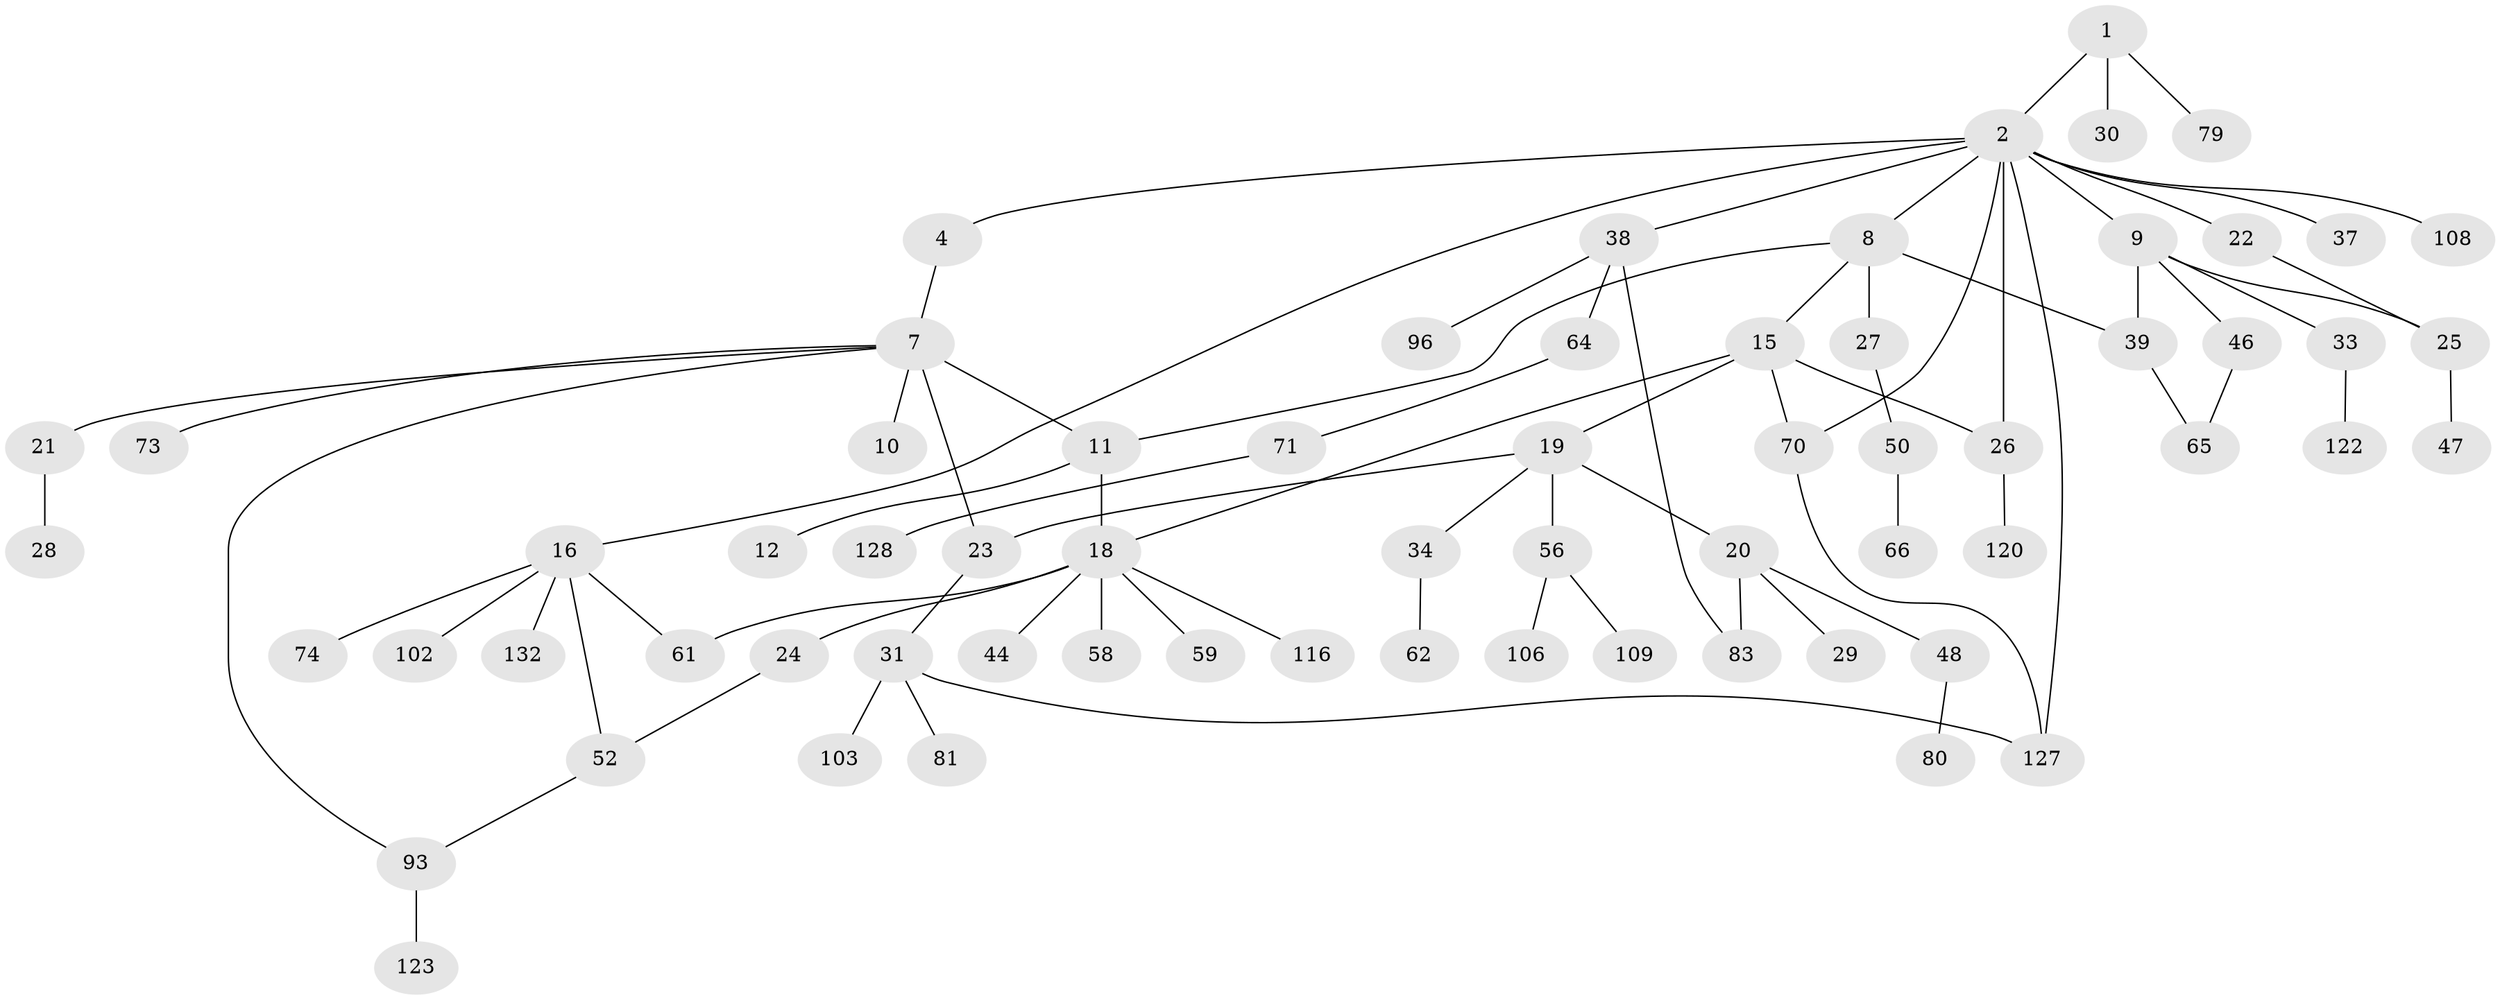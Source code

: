 // original degree distribution, {4: 0.08270676691729323, 5: 0.03759398496240601, 6: 0.022556390977443608, 2: 0.3609022556390977, 7: 0.007518796992481203, 1: 0.3533834586466165, 8: 0.007518796992481203, 3: 0.12781954887218044}
// Generated by graph-tools (version 1.1) at 2025/13/03/09/25 04:13:23]
// undirected, 66 vertices, 79 edges
graph export_dot {
graph [start="1"]
  node [color=gray90,style=filled];
  1 [super="+125+40"];
  2 [super="+6+3"];
  4 [super="+5"];
  7 [super="+32"];
  8 [super="+87+17"];
  9 [super="+14"];
  10;
  11 [super="+85"];
  12 [super="+75"];
  15 [super="+68+101"];
  16;
  18;
  19 [super="+41"];
  20;
  21;
  22;
  23;
  24;
  25;
  26;
  27 [super="+49"];
  28 [super="+131+84"];
  29;
  30;
  31 [super="+42+36+55"];
  33;
  34;
  37 [super="+67"];
  38 [super="+92+54"];
  39;
  44;
  46 [super="+53"];
  47;
  48 [super="+51"];
  50;
  52 [super="+86+99"];
  56 [super="+98+77"];
  58;
  59 [super="+91"];
  61;
  62 [super="+72"];
  64;
  65 [super="+69"];
  66;
  70;
  71;
  73;
  74;
  79;
  80 [super="+94"];
  81;
  83 [super="+90"];
  93 [super="+104+110"];
  96;
  102;
  103;
  106;
  108;
  109;
  116;
  120;
  122;
  123;
  127 [super="+133"];
  128;
  132;
  1 -- 2;
  1 -- 30;
  1 -- 79;
  2 -- 4;
  2 -- 9;
  2 -- 16;
  2 -- 37;
  2 -- 22;
  2 -- 127;
  2 -- 70;
  2 -- 38;
  2 -- 8;
  2 -- 26;
  2 -- 108;
  4 -- 7;
  7 -- 10;
  7 -- 11;
  7 -- 21;
  7 -- 23 [weight=2];
  7 -- 73;
  7 -- 93;
  8 -- 15;
  8 -- 27;
  8 -- 39;
  8 -- 11;
  9 -- 25;
  9 -- 39;
  9 -- 46;
  9 -- 33;
  11 -- 12;
  11 -- 18;
  15 -- 19;
  15 -- 70;
  15 -- 26;
  15 -- 18;
  16 -- 74;
  16 -- 102;
  16 -- 132;
  16 -- 61;
  16 -- 52;
  18 -- 24;
  18 -- 44;
  18 -- 58;
  18 -- 59;
  18 -- 61;
  18 -- 116;
  19 -- 20;
  19 -- 34;
  19 -- 56;
  19 -- 23;
  20 -- 29;
  20 -- 48;
  20 -- 83;
  21 -- 28;
  22 -- 25;
  23 -- 31;
  24 -- 52;
  25 -- 47;
  26 -- 120;
  27 -- 50;
  31 -- 81;
  31 -- 127;
  31 -- 103;
  33 -- 122;
  34 -- 62;
  38 -- 96;
  38 -- 64;
  38 -- 83;
  39 -- 65;
  46 -- 65;
  48 -- 80;
  50 -- 66;
  52 -- 93;
  56 -- 109;
  56 -- 106;
  64 -- 71;
  70 -- 127;
  71 -- 128;
  93 -- 123;
}
